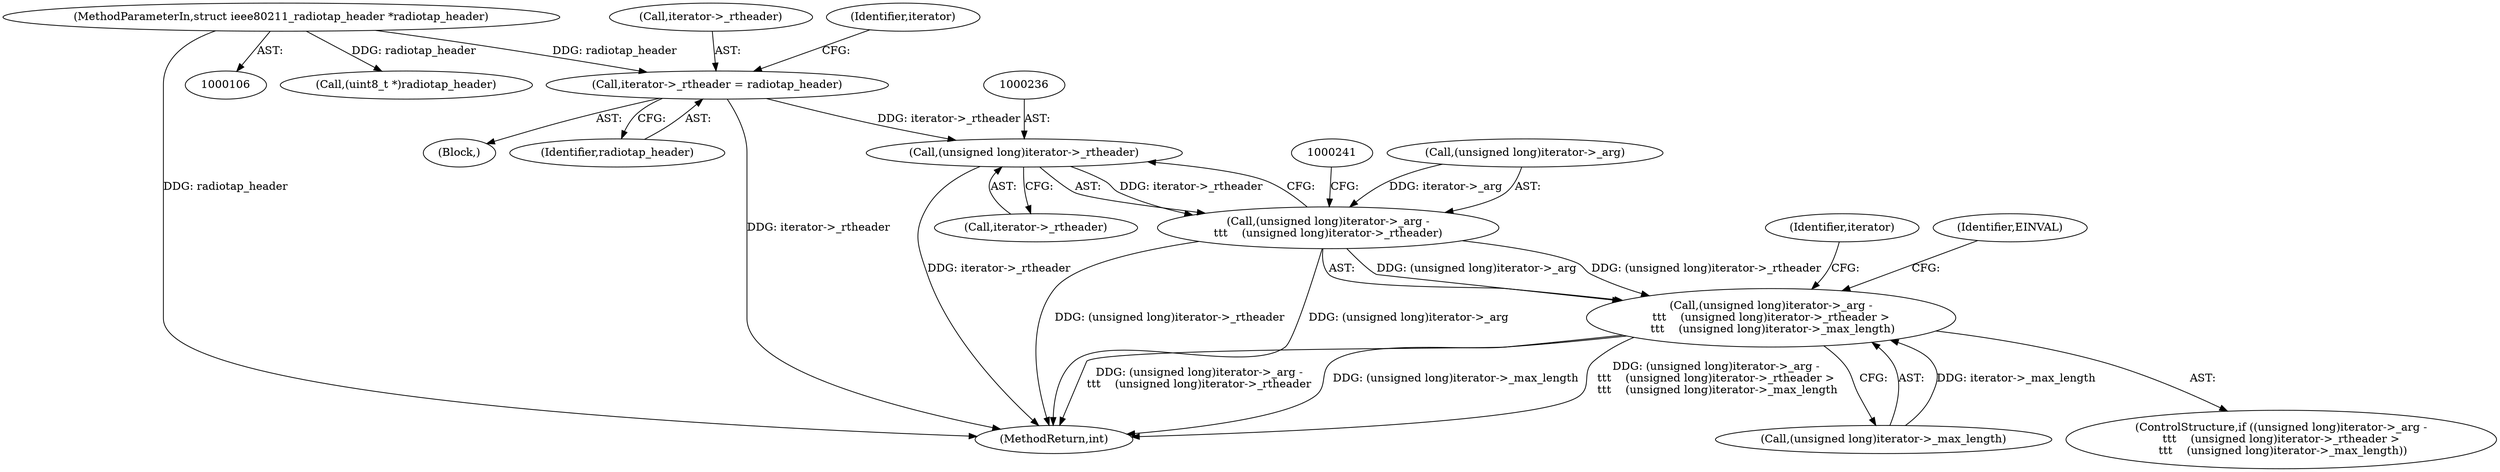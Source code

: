 digraph "1_linux_f5563318ff1bde15b10e736e97ffce13be08bc1a@del" {
"1000235" [label="(Call,(unsigned long)iterator->_rtheader)"];
"1000130" [label="(Call,iterator->_rtheader = radiotap_header)"];
"1000108" [label="(MethodParameterIn,struct ieee80211_radiotap_header *radiotap_header)"];
"1000229" [label="(Call,(unsigned long)iterator->_arg -\n\t\t\t    (unsigned long)iterator->_rtheader)"];
"1000228" [label="(Call,(unsigned long)iterator->_arg -\n\t\t\t    (unsigned long)iterator->_rtheader >\n \t\t\t    (unsigned long)iterator->_max_length)"];
"1000235" [label="(Call,(unsigned long)iterator->_rtheader)"];
"1000130" [label="(Call,iterator->_rtheader = radiotap_header)"];
"1000230" [label="(Call,(unsigned long)iterator->_arg)"];
"1000134" [label="(Identifier,radiotap_header)"];
"1000237" [label="(Call,iterator->_rtheader)"];
"1000163" [label="(Call,(uint8_t *)radiotap_header)"];
"1000215" [label="(Identifier,iterator)"];
"1000240" [label="(Call,(unsigned long)iterator->_max_length)"];
"1000111" [label="(Block,)"];
"1000131" [label="(Call,iterator->_rtheader)"];
"1000263" [label="(MethodReturn,int)"];
"1000229" [label="(Call,(unsigned long)iterator->_arg -\n\t\t\t    (unsigned long)iterator->_rtheader)"];
"1000228" [label="(Call,(unsigned long)iterator->_arg -\n\t\t\t    (unsigned long)iterator->_rtheader >\n \t\t\t    (unsigned long)iterator->_max_length)"];
"1000247" [label="(Identifier,EINVAL)"];
"1000227" [label="(ControlStructure,if ((unsigned long)iterator->_arg -\n\t\t\t    (unsigned long)iterator->_rtheader >\n \t\t\t    (unsigned long)iterator->_max_length))"];
"1000108" [label="(MethodParameterIn,struct ieee80211_radiotap_header *radiotap_header)"];
"1000137" [label="(Identifier,iterator)"];
"1000235" -> "1000229"  [label="AST: "];
"1000235" -> "1000237"  [label="CFG: "];
"1000236" -> "1000235"  [label="AST: "];
"1000237" -> "1000235"  [label="AST: "];
"1000229" -> "1000235"  [label="CFG: "];
"1000235" -> "1000263"  [label="DDG: iterator->_rtheader"];
"1000235" -> "1000229"  [label="DDG: iterator->_rtheader"];
"1000130" -> "1000235"  [label="DDG: iterator->_rtheader"];
"1000130" -> "1000111"  [label="AST: "];
"1000130" -> "1000134"  [label="CFG: "];
"1000131" -> "1000130"  [label="AST: "];
"1000134" -> "1000130"  [label="AST: "];
"1000137" -> "1000130"  [label="CFG: "];
"1000130" -> "1000263"  [label="DDG: iterator->_rtheader"];
"1000108" -> "1000130"  [label="DDG: radiotap_header"];
"1000108" -> "1000106"  [label="AST: "];
"1000108" -> "1000263"  [label="DDG: radiotap_header"];
"1000108" -> "1000163"  [label="DDG: radiotap_header"];
"1000229" -> "1000228"  [label="AST: "];
"1000230" -> "1000229"  [label="AST: "];
"1000241" -> "1000229"  [label="CFG: "];
"1000229" -> "1000263"  [label="DDG: (unsigned long)iterator->_rtheader"];
"1000229" -> "1000263"  [label="DDG: (unsigned long)iterator->_arg"];
"1000229" -> "1000228"  [label="DDG: (unsigned long)iterator->_arg"];
"1000229" -> "1000228"  [label="DDG: (unsigned long)iterator->_rtheader"];
"1000230" -> "1000229"  [label="DDG: iterator->_arg"];
"1000228" -> "1000227"  [label="AST: "];
"1000228" -> "1000240"  [label="CFG: "];
"1000240" -> "1000228"  [label="AST: "];
"1000215" -> "1000228"  [label="CFG: "];
"1000247" -> "1000228"  [label="CFG: "];
"1000228" -> "1000263"  [label="DDG: (unsigned long)iterator->_max_length"];
"1000228" -> "1000263"  [label="DDG: (unsigned long)iterator->_arg -\n\t\t\t    (unsigned long)iterator->_rtheader >\n \t\t\t    (unsigned long)iterator->_max_length"];
"1000228" -> "1000263"  [label="DDG: (unsigned long)iterator->_arg -\n\t\t\t    (unsigned long)iterator->_rtheader"];
"1000240" -> "1000228"  [label="DDG: iterator->_max_length"];
}
